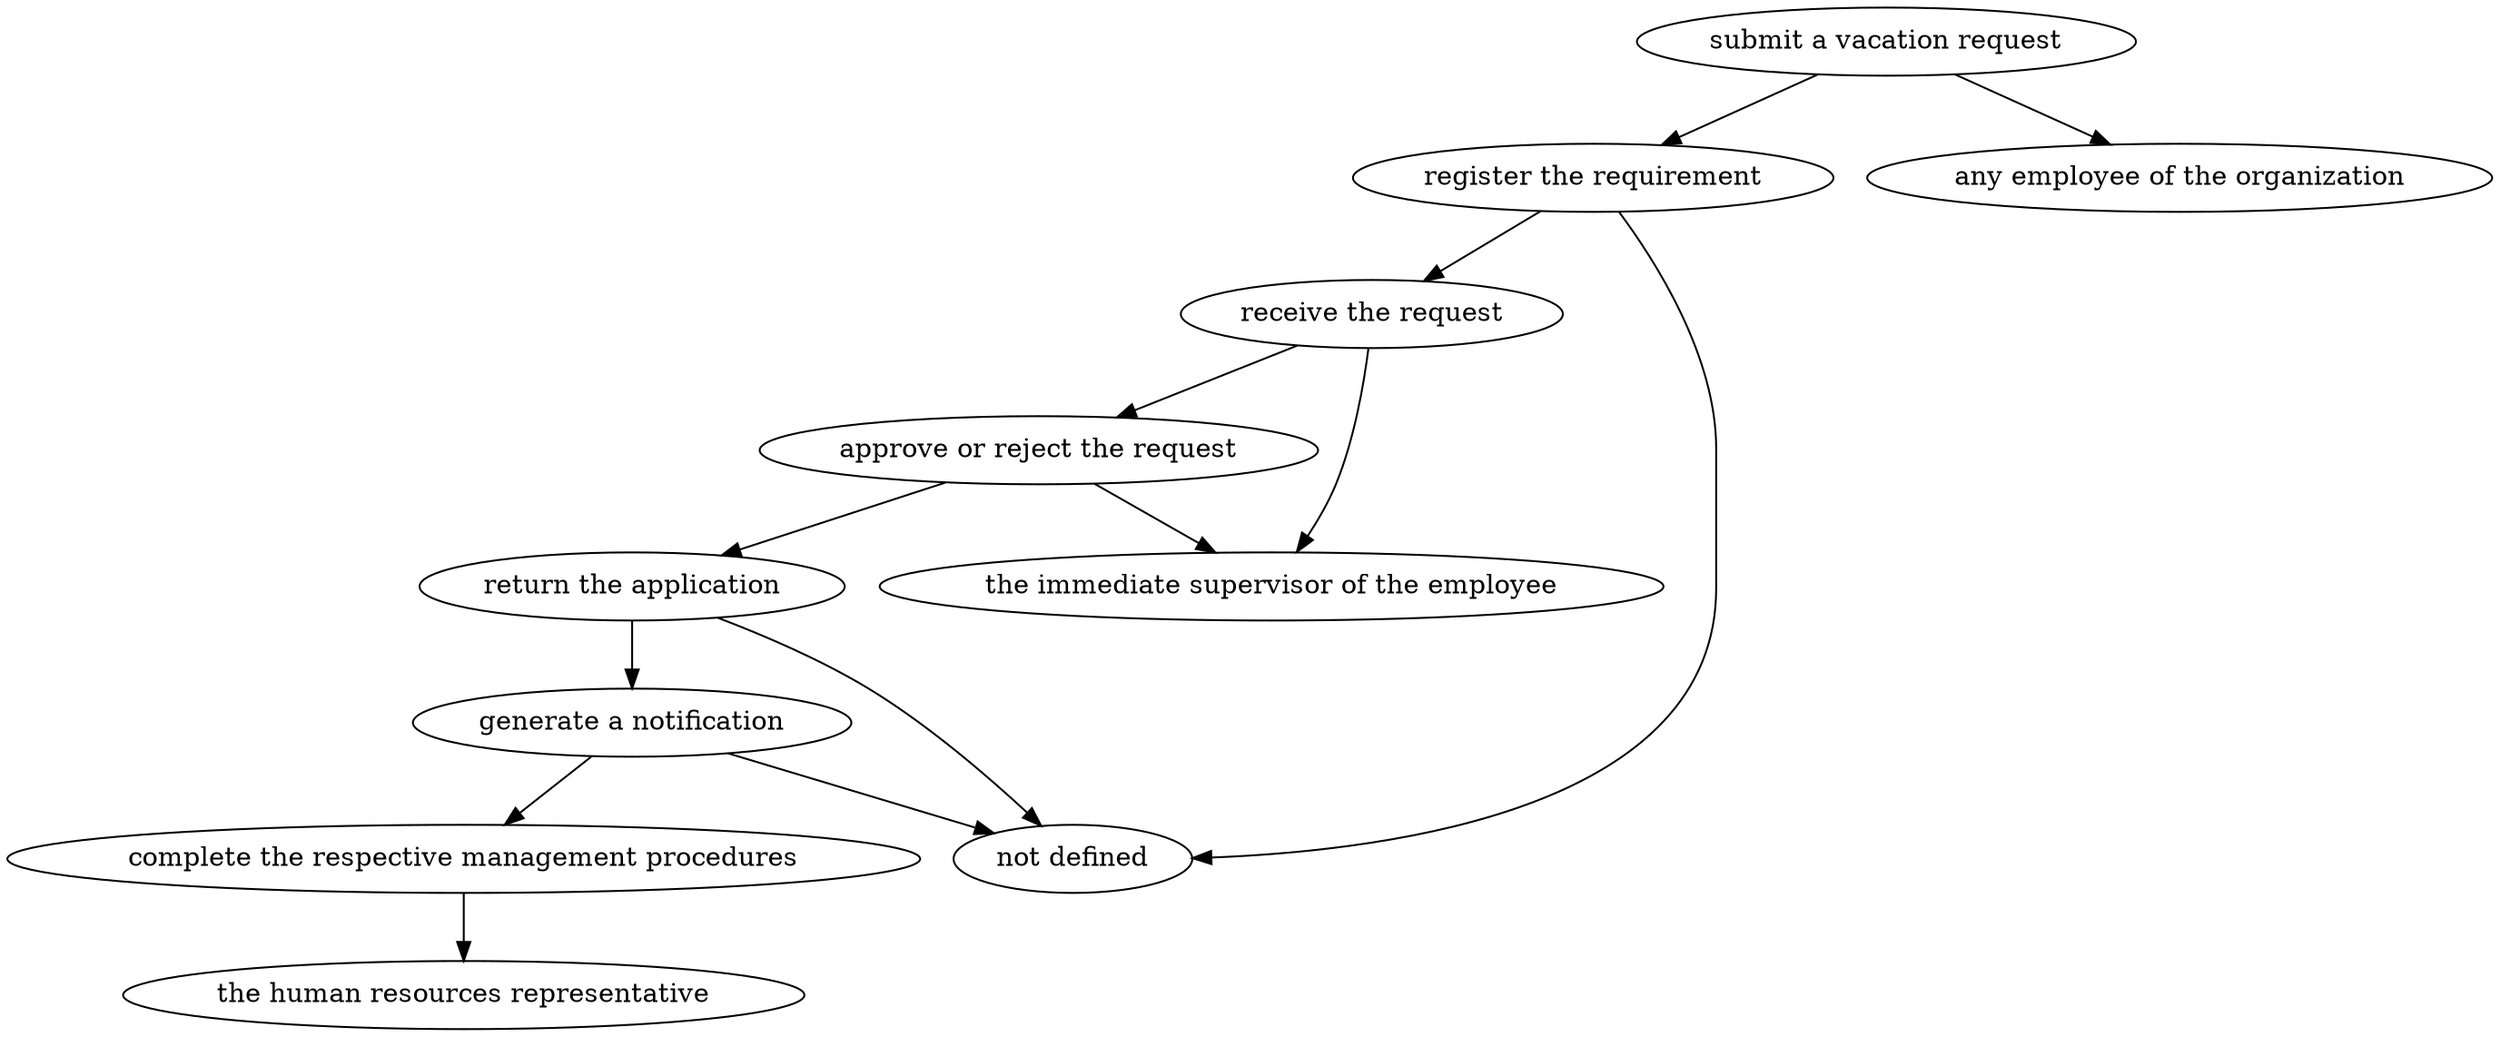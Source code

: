 strict digraph "doc-5.2" {
	graph [name="doc-5.2"];
	"submit a vacation request"	[attrs="{'type': 'Activity', 'label': 'submit a vacation request'}"];
	"register the requirement"	[attrs="{'type': 'Activity', 'label': 'register the requirement'}"];
	"submit a vacation request" -> "register the requirement"	[attrs="{'type': 'flow', 'label': 'flow'}"];
	"any employee of the organization"	[attrs="{'type': 'Actor', 'label': 'any employee of the organization'}"];
	"submit a vacation request" -> "any employee of the organization"	[attrs="{'type': 'actor performer', 'label': 'actor performer'}"];
	"receive the request"	[attrs="{'type': 'Activity', 'label': 'receive the request'}"];
	"register the requirement" -> "receive the request"	[attrs="{'type': 'flow', 'label': 'flow'}"];
	"not defined"	[attrs="{'type': 'Actor', 'label': 'not defined'}"];
	"register the requirement" -> "not defined"	[attrs="{'type': 'actor performer', 'label': 'actor performer'}"];
	"approve or reject the request"	[attrs="{'type': 'Activity', 'label': 'approve or reject the request'}"];
	"receive the request" -> "approve or reject the request"	[attrs="{'type': 'flow', 'label': 'flow'}"];
	"the immediate supervisor of the employee"	[attrs="{'type': 'Actor', 'label': 'the immediate supervisor of the employee'}"];
	"receive the request" -> "the immediate supervisor of the employee"	[attrs="{'type': 'actor performer', 'label': 'actor performer'}"];
	"return the application"	[attrs="{'type': 'Activity', 'label': 'return the application'}"];
	"approve or reject the request" -> "return the application"	[attrs="{'type': 'flow', 'label': 'flow'}"];
	"approve or reject the request" -> "the immediate supervisor of the employee"	[attrs="{'type': 'actor performer', 'label': 'actor performer'}"];
	"generate a notification"	[attrs="{'type': 'Activity', 'label': 'generate a notification'}"];
	"return the application" -> "generate a notification"	[attrs="{'type': 'flow', 'label': 'flow'}"];
	"return the application" -> "not defined"	[attrs="{'type': 'actor performer', 'label': 'actor performer'}"];
	"complete the respective management procedures"	[attrs="{'type': 'Activity', 'label': 'complete the respective management procedures'}"];
	"generate a notification" -> "complete the respective management procedures"	[attrs="{'type': 'flow', 'label': 'flow'}"];
	"generate a notification" -> "not defined"	[attrs="{'type': 'actor performer', 'label': 'actor performer'}"];
	"the human resources representative"	[attrs="{'type': 'Actor', 'label': 'the human resources representative'}"];
	"complete the respective management procedures" -> "the human resources representative"	[attrs="{'type': 'actor performer', 'label': 'actor performer'}"];
}
